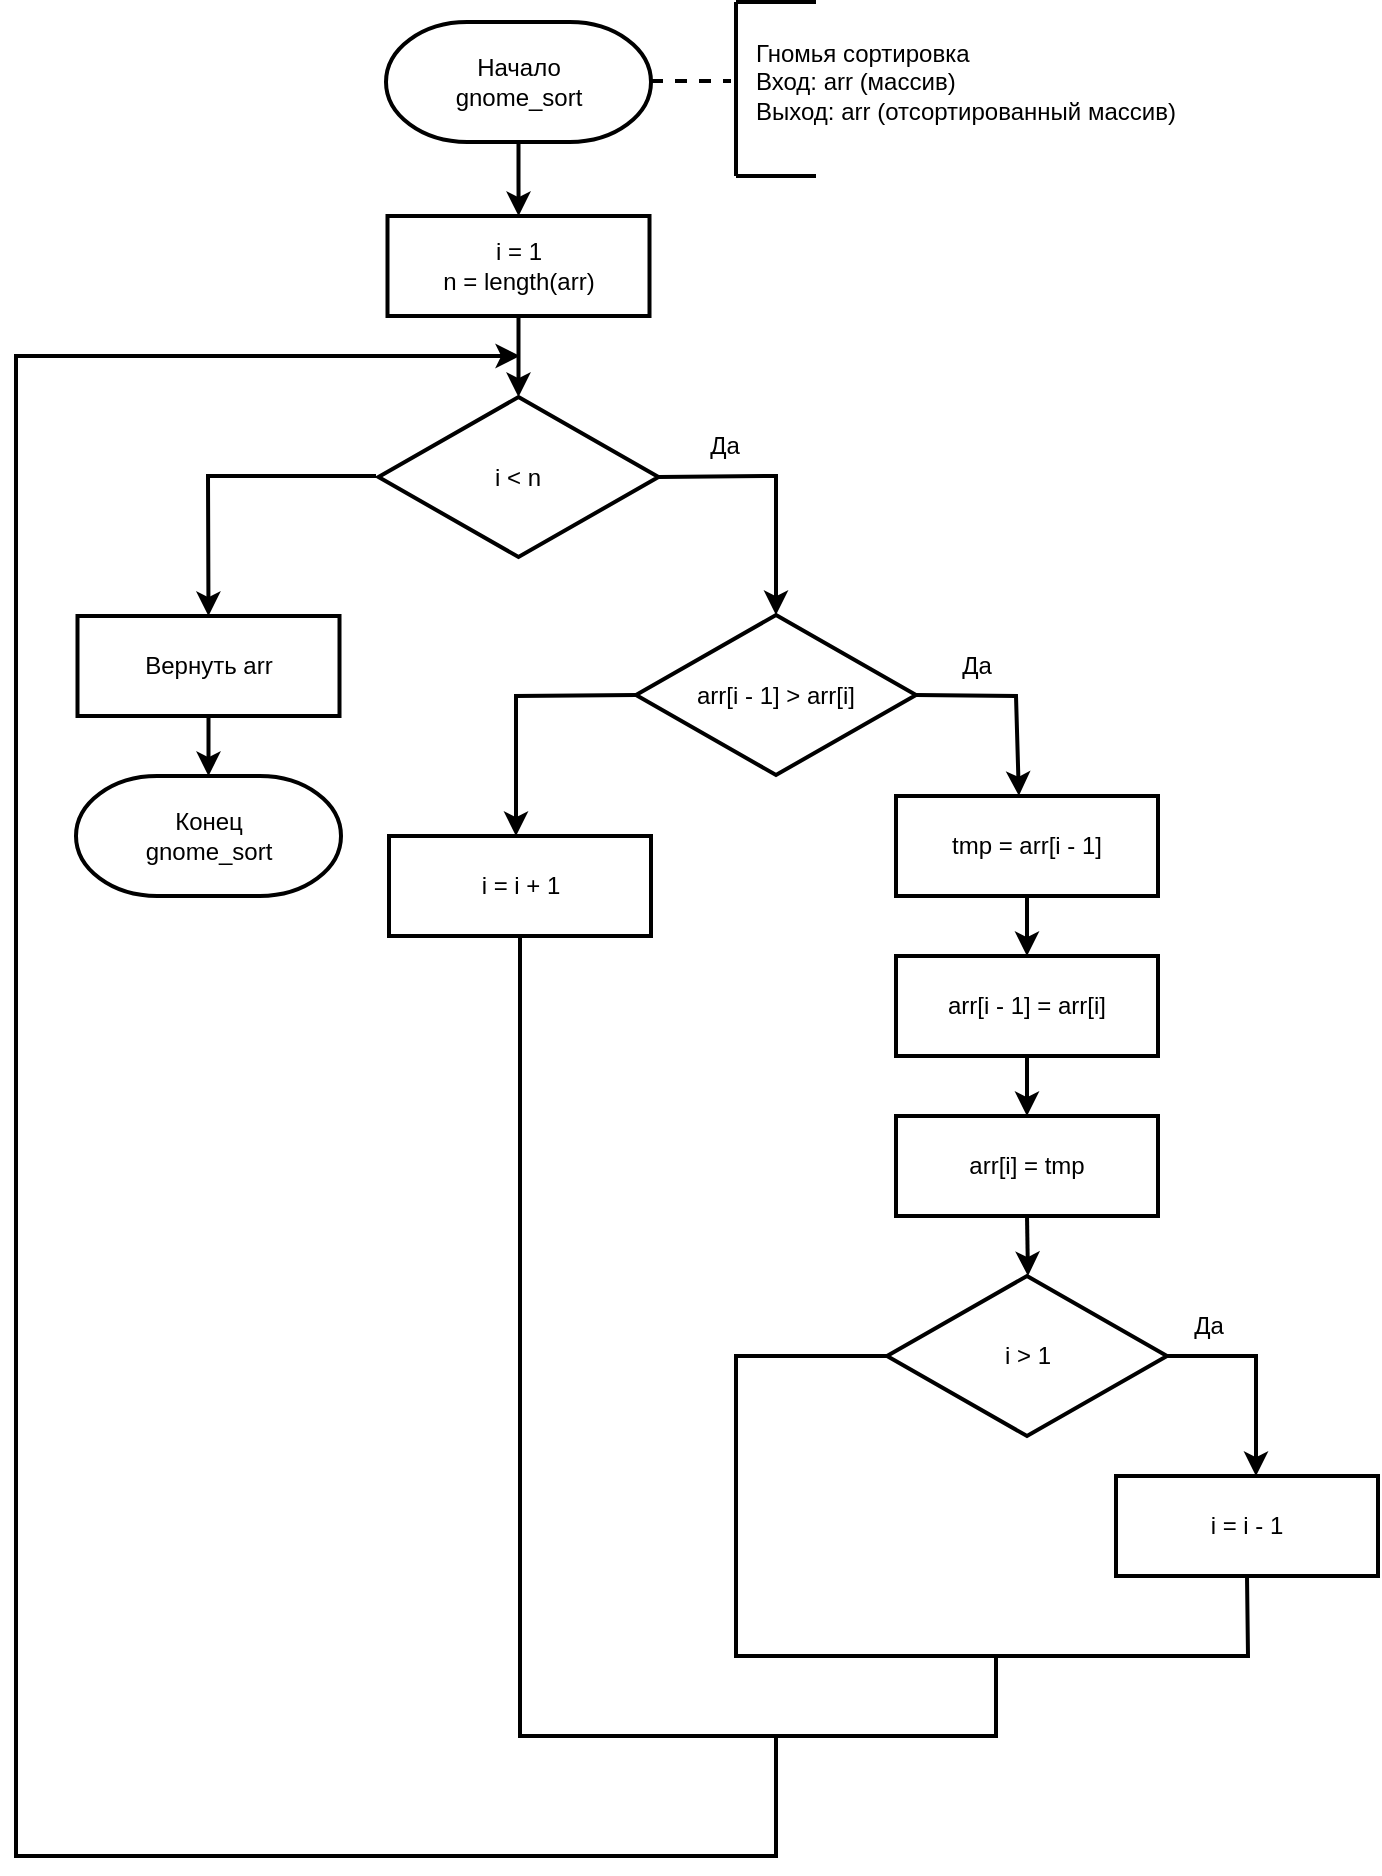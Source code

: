 <mxfile version="20.4.0" type="device" pages="4"><diagram id="qVEL-jOg7I9w4NPOPiQx" name="Страница 1"><mxGraphModel dx="1038" dy="489" grid="1" gridSize="10" guides="1" tooltips="1" connect="1" arrows="1" fold="1" page="1" pageScale="1" pageWidth="827" pageHeight="1169" math="0" shadow="0"><root><mxCell id="0"/><mxCell id="1" parent="0"/><mxCell id="rLSTNgLOpkwSyvciN9E3-21" value="" style="edgeStyle=orthogonalEdgeStyle;rounded=0;orthogonalLoop=1;jettySize=auto;html=1;strokeWidth=2;fontSize=12;" parent="1" source="rLSTNgLOpkwSyvciN9E3-1" target="rLSTNgLOpkwSyvciN9E3-4" edge="1"><mxGeometry relative="1" as="geometry"/></mxCell><mxCell id="rLSTNgLOpkwSyvciN9E3-1" value="&lt;font style=&quot;font-size: 12px;&quot;&gt;Начало&lt;br style=&quot;font-size: 12px;&quot;&gt;gnome_sort&lt;br style=&quot;font-size: 12px;&quot;&gt;&lt;/font&gt;" style="strokeWidth=2;html=1;shape=mxgraph.flowchart.terminator;whiteSpace=wrap;fontSize=12;fontFamily=Helvetica;" parent="1" vertex="1"><mxGeometry x="265" y="83" width="132.5" height="60" as="geometry"/></mxCell><mxCell id="rLSTNgLOpkwSyvciN9E3-31" value="" style="edgeStyle=orthogonalEdgeStyle;rounded=0;orthogonalLoop=1;jettySize=auto;html=1;strokeWidth=2;fontSize=12;" parent="1" source="rLSTNgLOpkwSyvciN9E3-4" target="rLSTNgLOpkwSyvciN9E3-23" edge="1"><mxGeometry relative="1" as="geometry"/></mxCell><mxCell id="rLSTNgLOpkwSyvciN9E3-4" value="i = 1&lt;br style=&quot;font-size: 12px;&quot;&gt;n = length(arr)" style="rounded=1;whiteSpace=wrap;html=1;absoluteArcSize=1;arcSize=0;strokeWidth=2;fontSize=12;" parent="1" vertex="1"><mxGeometry x="265.75" y="180" width="131" height="50" as="geometry"/></mxCell><mxCell id="rLSTNgLOpkwSyvciN9E3-15" value="Гномья сортировка&lt;br style=&quot;font-size: 12px;&quot;&gt;Вход: arr (массив)&lt;br style=&quot;font-size: 12px;&quot;&gt;Выход: arr (отсортированный массив)" style="text;html=1;align=left;verticalAlign=middle;resizable=0;points=[];autosize=1;fontSize=12;" parent="1" vertex="1"><mxGeometry x="448" y="83" width="230" height="60" as="geometry"/></mxCell><mxCell id="rLSTNgLOpkwSyvciN9E3-16" value="" style="endArrow=none;dashed=1;html=1;rounded=0;strokeWidth=2;fontSize=12;" parent="1" edge="1"><mxGeometry width="50" height="50" relative="1" as="geometry"><mxPoint x="397.5" y="112.5" as="sourcePoint"/><mxPoint x="437.5" y="112.5" as="targetPoint"/></mxGeometry></mxCell><mxCell id="rLSTNgLOpkwSyvciN9E3-17" value="" style="endArrow=none;html=1;rounded=0;strokeWidth=2;fontSize=12;" parent="1" edge="1"><mxGeometry width="50" height="50" relative="1" as="geometry"><mxPoint x="440" y="160" as="sourcePoint"/><mxPoint x="440" y="73" as="targetPoint"/></mxGeometry></mxCell><mxCell id="rLSTNgLOpkwSyvciN9E3-18" value="" style="endArrow=none;html=1;rounded=0;strokeWidth=2;fontSize=12;" parent="1" edge="1"><mxGeometry width="50" height="50" relative="1" as="geometry"><mxPoint x="480" y="73" as="sourcePoint"/><mxPoint x="440" y="73" as="targetPoint"/></mxGeometry></mxCell><mxCell id="rLSTNgLOpkwSyvciN9E3-19" value="" style="endArrow=none;html=1;rounded=0;strokeWidth=2;fontSize=12;" parent="1" edge="1"><mxGeometry width="50" height="50" relative="1" as="geometry"><mxPoint x="440" y="160" as="sourcePoint"/><mxPoint x="480" y="160" as="targetPoint"/></mxGeometry></mxCell><mxCell id="rLSTNgLOpkwSyvciN9E3-20" value="&lt;font style=&quot;font-size: 12px;&quot;&gt;Конец&lt;br style=&quot;font-size: 12px;&quot;&gt;gnome_sort&lt;br style=&quot;font-size: 12px;&quot;&gt;&lt;/font&gt;" style="strokeWidth=2;html=1;shape=mxgraph.flowchart.terminator;whiteSpace=wrap;fontSize=12;fontFamily=Helvetica;" parent="1" vertex="1"><mxGeometry x="110" y="460" width="132.5" height="60" as="geometry"/></mxCell><mxCell id="rLSTNgLOpkwSyvciN9E3-23" value="i &amp;lt; n" style="strokeWidth=2;html=1;shape=mxgraph.flowchart.decision;whiteSpace=wrap;fontSize=12;" parent="1" vertex="1"><mxGeometry x="261.25" y="270.5" width="140" height="80" as="geometry"/></mxCell><mxCell id="rLSTNgLOpkwSyvciN9E3-25" value="" style="endArrow=classic;html=1;rounded=0;strokeWidth=2;exitX=1;exitY=0.5;exitDx=0;exitDy=0;exitPerimeter=0;entryX=0.5;entryY=0;entryDx=0;entryDy=0;entryPerimeter=0;fontSize=12;" parent="1" source="rLSTNgLOpkwSyvciN9E3-23" target="rLSTNgLOpkwSyvciN9E3-27" edge="1"><mxGeometry width="50" height="50" relative="1" as="geometry"><mxPoint x="380" y="240" as="sourcePoint"/><mxPoint x="480" y="380" as="targetPoint"/><Array as="points"><mxPoint x="460" y="310"/></Array></mxGeometry></mxCell><mxCell id="rLSTNgLOpkwSyvciN9E3-26" value="Да" style="text;html=1;align=center;verticalAlign=middle;resizable=0;points=[];autosize=1;strokeColor=none;fillColor=none;fontSize=12;" parent="1" vertex="1"><mxGeometry x="414" y="280" width="40" height="30" as="geometry"/></mxCell><mxCell id="rLSTNgLOpkwSyvciN9E3-27" value="arr[i - 1] &amp;gt; arr[i]" style="strokeWidth=2;html=1;shape=mxgraph.flowchart.decision;whiteSpace=wrap;fontSize=12;" parent="1" vertex="1"><mxGeometry x="390" y="379.5" width="140" height="80" as="geometry"/></mxCell><mxCell id="rLSTNgLOpkwSyvciN9E3-28" value="" style="endArrow=classic;html=1;rounded=0;strokeWidth=2;exitX=1;exitY=0.5;exitDx=0;exitDy=0;exitPerimeter=0;entryX=0.469;entryY=-0.003;entryDx=0;entryDy=0;entryPerimeter=0;fontSize=12;" parent="1" source="rLSTNgLOpkwSyvciN9E3-27" target="rLSTNgLOpkwSyvciN9E3-33" edge="1"><mxGeometry width="50" height="50" relative="1" as="geometry"><mxPoint x="380" y="380" as="sourcePoint"/><mxPoint x="580" y="470" as="targetPoint"/><Array as="points"><mxPoint x="580" y="420"/></Array></mxGeometry></mxCell><mxCell id="rLSTNgLOpkwSyvciN9E3-30" value="Да" style="text;html=1;align=center;verticalAlign=middle;resizable=0;points=[];autosize=1;strokeColor=none;fillColor=none;fontSize=12;" parent="1" vertex="1"><mxGeometry x="540" y="390" width="40" height="30" as="geometry"/></mxCell><mxCell id="rLSTNgLOpkwSyvciN9E3-33" value="tmp = arr[i - 1]" style="rounded=1;whiteSpace=wrap;html=1;absoluteArcSize=1;arcSize=0;strokeWidth=2;fontSize=12;" parent="1" vertex="1"><mxGeometry x="520" y="470" width="131" height="50" as="geometry"/></mxCell><mxCell id="rLSTNgLOpkwSyvciN9E3-34" value="arr[i - 1] = arr[i]" style="rounded=1;whiteSpace=wrap;html=1;absoluteArcSize=1;arcSize=0;strokeWidth=2;fontSize=12;" parent="1" vertex="1"><mxGeometry x="520" y="550" width="131" height="50" as="geometry"/></mxCell><mxCell id="rLSTNgLOpkwSyvciN9E3-35" value="arr[i] = tmp" style="rounded=1;whiteSpace=wrap;html=1;absoluteArcSize=1;arcSize=0;strokeWidth=2;fontSize=12;" parent="1" vertex="1"><mxGeometry x="520" y="630" width="131" height="50" as="geometry"/></mxCell><mxCell id="rLSTNgLOpkwSyvciN9E3-38" value="" style="endArrow=classic;html=1;rounded=0;strokeWidth=2;exitX=0.5;exitY=1;exitDx=0;exitDy=0;entryX=0.5;entryY=0;entryDx=0;entryDy=0;fontSize=12;" parent="1" source="rLSTNgLOpkwSyvciN9E3-33" target="rLSTNgLOpkwSyvciN9E3-34" edge="1"><mxGeometry width="50" height="50" relative="1" as="geometry"><mxPoint x="380" y="600" as="sourcePoint"/><mxPoint x="430" y="550" as="targetPoint"/></mxGeometry></mxCell><mxCell id="rLSTNgLOpkwSyvciN9E3-39" value="" style="endArrow=classic;html=1;rounded=0;strokeWidth=2;exitX=0.5;exitY=1;exitDx=0;exitDy=0;fontSize=12;" parent="1" source="rLSTNgLOpkwSyvciN9E3-34" target="rLSTNgLOpkwSyvciN9E3-35" edge="1"><mxGeometry width="50" height="50" relative="1" as="geometry"><mxPoint x="380" y="600" as="sourcePoint"/><mxPoint x="430" y="550" as="targetPoint"/></mxGeometry></mxCell><mxCell id="rLSTNgLOpkwSyvciN9E3-40" value="" style="endArrow=classic;html=1;rounded=0;strokeWidth=2;exitX=0.5;exitY=1;exitDx=0;exitDy=0;fontSize=12;" parent="1" source="rLSTNgLOpkwSyvciN9E3-35" edge="1"><mxGeometry width="50" height="50" relative="1" as="geometry"><mxPoint x="380" y="870" as="sourcePoint"/><mxPoint x="586" y="710" as="targetPoint"/></mxGeometry></mxCell><mxCell id="rLSTNgLOpkwSyvciN9E3-41" value="i &amp;gt; 1" style="strokeWidth=2;html=1;shape=mxgraph.flowchart.decision;whiteSpace=wrap;" parent="1" vertex="1"><mxGeometry x="515.5" y="710" width="140" height="80" as="geometry"/></mxCell><mxCell id="rLSTNgLOpkwSyvciN9E3-42" value="" style="endArrow=classic;html=1;rounded=0;strokeWidth=2;fontSize=12;exitX=1;exitY=0.5;exitDx=0;exitDy=0;exitPerimeter=0;" parent="1" source="rLSTNgLOpkwSyvciN9E3-41" edge="1"><mxGeometry width="50" height="50" relative="1" as="geometry"><mxPoint x="380" y="780" as="sourcePoint"/><mxPoint x="700" y="810" as="targetPoint"/><Array as="points"><mxPoint x="700" y="750"/></Array></mxGeometry></mxCell><mxCell id="rLSTNgLOpkwSyvciN9E3-43" value="Да" style="text;html=1;align=center;verticalAlign=middle;resizable=0;points=[];autosize=1;strokeColor=none;fillColor=none;fontSize=12;" parent="1" vertex="1"><mxGeometry x="655.5" y="720" width="40" height="30" as="geometry"/></mxCell><mxCell id="rLSTNgLOpkwSyvciN9E3-44" value="i = i - 1" style="rounded=1;whiteSpace=wrap;html=1;absoluteArcSize=1;arcSize=0;strokeWidth=2;fontSize=12;" parent="1" vertex="1"><mxGeometry x="630" y="810" width="131" height="50" as="geometry"/></mxCell><mxCell id="rLSTNgLOpkwSyvciN9E3-45" value="" style="endArrow=none;html=1;rounded=0;strokeWidth=2;fontSize=12;exitX=0;exitY=0.5;exitDx=0;exitDy=0;exitPerimeter=0;endFill=0;" parent="1" source="rLSTNgLOpkwSyvciN9E3-41" edge="1"><mxGeometry width="50" height="50" relative="1" as="geometry"><mxPoint x="380" y="780" as="sourcePoint"/><mxPoint x="460" y="940" as="targetPoint"/><Array as="points"><mxPoint x="440" y="750"/><mxPoint x="440" y="900"/><mxPoint x="570" y="900"/><mxPoint x="570" y="940"/></Array></mxGeometry></mxCell><mxCell id="rLSTNgLOpkwSyvciN9E3-48" value="" style="endArrow=none;html=1;rounded=0;strokeWidth=2;fontSize=12;exitX=0.5;exitY=1;exitDx=0;exitDy=0;" parent="1" source="rLSTNgLOpkwSyvciN9E3-44" edge="1"><mxGeometry width="50" height="50" relative="1" as="geometry"><mxPoint x="380" y="980" as="sourcePoint"/><mxPoint x="570" y="900" as="targetPoint"/><Array as="points"><mxPoint x="696" y="900"/></Array></mxGeometry></mxCell><mxCell id="rLSTNgLOpkwSyvciN9E3-49" value="" style="endArrow=classic;html=1;rounded=0;strokeWidth=2;fontSize=12;exitX=0;exitY=0.5;exitDx=0;exitDy=0;exitPerimeter=0;" parent="1" source="rLSTNgLOpkwSyvciN9E3-27" edge="1"><mxGeometry width="50" height="50" relative="1" as="geometry"><mxPoint x="380" y="680" as="sourcePoint"/><mxPoint x="330" y="490" as="targetPoint"/><Array as="points"><mxPoint x="330" y="420"/></Array></mxGeometry></mxCell><mxCell id="rLSTNgLOpkwSyvciN9E3-50" value="i = i + 1" style="rounded=1;whiteSpace=wrap;html=1;absoluteArcSize=1;arcSize=0;strokeWidth=2;fontSize=12;" parent="1" vertex="1"><mxGeometry x="266.5" y="490" width="131" height="50" as="geometry"/></mxCell><mxCell id="rLSTNgLOpkwSyvciN9E3-51" value="" style="endArrow=classic;html=1;rounded=0;strokeWidth=2;fontSize=12;" parent="1" edge="1"><mxGeometry width="50" height="50" relative="1" as="geometry"><mxPoint x="332" y="540" as="sourcePoint"/><mxPoint x="332" y="250" as="targetPoint"/><Array as="points"><mxPoint x="332" y="940"/><mxPoint x="460" y="940"/><mxPoint x="460" y="1000"/><mxPoint x="80" y="1000"/><mxPoint x="80" y="250"/></Array></mxGeometry></mxCell><mxCell id="rLSTNgLOpkwSyvciN9E3-52" value="" style="endArrow=classic;html=1;rounded=0;strokeWidth=2;fontSize=12;entryX=0.5;entryY=0;entryDx=0;entryDy=0;" parent="1" target="rLSTNgLOpkwSyvciN9E3-53" edge="1"><mxGeometry width="50" height="50" relative="1" as="geometry"><mxPoint x="260" y="310" as="sourcePoint"/><mxPoint x="200" y="840" as="targetPoint"/><Array as="points"><mxPoint x="176" y="310"/></Array></mxGeometry></mxCell><mxCell id="rLSTNgLOpkwSyvciN9E3-53" value="Вернуть arr" style="rounded=1;whiteSpace=wrap;html=1;absoluteArcSize=1;arcSize=0;strokeWidth=2;fontSize=12;" parent="1" vertex="1"><mxGeometry x="110.75" y="380" width="131" height="50" as="geometry"/></mxCell><mxCell id="rLSTNgLOpkwSyvciN9E3-54" value="" style="endArrow=classic;html=1;rounded=0;strokeWidth=2;fontSize=12;exitX=0.5;exitY=1;exitDx=0;exitDy=0;entryX=0.5;entryY=0;entryDx=0;entryDy=0;entryPerimeter=0;" parent="1" source="rLSTNgLOpkwSyvciN9E3-53" target="rLSTNgLOpkwSyvciN9E3-20" edge="1"><mxGeometry width="50" height="50" relative="1" as="geometry"><mxPoint x="355.25" y="370" as="sourcePoint"/><mxPoint x="175.25" y="460" as="targetPoint"/></mxGeometry></mxCell></root></mxGraphModel></diagram><diagram id="vLApjgCjL04MZaqM0YK9" name="Страница 2"><mxGraphModel dx="1038" dy="489" grid="1" gridSize="10" guides="1" tooltips="1" connect="1" arrows="1" fold="1" page="1" pageScale="1" pageWidth="827" pageHeight="1169" math="0" shadow="0"><root><mxCell id="0"/><mxCell id="1" parent="0"/><mxCell id="3sO6N5onICp4gx9z392I-1" value="" style="edgeStyle=orthogonalEdgeStyle;rounded=0;orthogonalLoop=1;jettySize=auto;html=1;strokeWidth=2;fontSize=12;" parent="1" source="3sO6N5onICp4gx9z392I-2" target="3sO6N5onICp4gx9z392I-4" edge="1"><mxGeometry relative="1" as="geometry"/></mxCell><mxCell id="3sO6N5onICp4gx9z392I-2" value="&lt;font style=&quot;font-size: 12px;&quot;&gt;Начало&lt;br style=&quot;font-size: 12px;&quot;&gt;selection_sort&lt;br style=&quot;font-size: 12px;&quot;&gt;&lt;/font&gt;" style="strokeWidth=2;html=1;shape=mxgraph.flowchart.terminator;whiteSpace=wrap;fontSize=12;fontFamily=Helvetica;" parent="1" vertex="1"><mxGeometry x="317" y="20" width="132.5" height="60" as="geometry"/></mxCell><mxCell id="3sO6N5onICp4gx9z392I-3" value="" style="edgeStyle=orthogonalEdgeStyle;rounded=0;orthogonalLoop=1;jettySize=auto;html=1;strokeWidth=2;fontSize=12;entryX=0.5;entryY=0;entryDx=0;entryDy=0;entryPerimeter=0;" parent="1" source="3sO6N5onICp4gx9z392I-4" edge="1"><mxGeometry relative="1" as="geometry"><mxPoint x="382.495" y="170" as="targetPoint"/></mxGeometry></mxCell><mxCell id="3sO6N5onICp4gx9z392I-4" value="n = length(arr)" style="rounded=1;whiteSpace=wrap;html=1;absoluteArcSize=1;arcSize=0;strokeWidth=2;fontSize=12;" parent="1" vertex="1"><mxGeometry x="317" y="100" width="131" height="50" as="geometry"/></mxCell><mxCell id="3sO6N5onICp4gx9z392I-5" value="Сортировка выбором&lt;br style=&quot;font-size: 12px;&quot;&gt;Вход: arr (массив)&lt;br style=&quot;font-size: 12px;&quot;&gt;Выход: arr (отсортированный массив)" style="text;html=1;align=left;verticalAlign=middle;resizable=0;points=[];autosize=1;fontSize=12;" parent="1" vertex="1"><mxGeometry x="500" y="20" width="230" height="60" as="geometry"/></mxCell><mxCell id="3sO6N5onICp4gx9z392I-6" value="" style="endArrow=none;dashed=1;html=1;rounded=0;strokeWidth=2;fontSize=12;" parent="1" edge="1"><mxGeometry width="50" height="50" relative="1" as="geometry"><mxPoint x="449.5" y="49.5" as="sourcePoint"/><mxPoint x="489.5" y="49.5" as="targetPoint"/></mxGeometry></mxCell><mxCell id="3sO6N5onICp4gx9z392I-7" value="" style="endArrow=none;html=1;rounded=0;strokeWidth=2;fontSize=12;" parent="1" edge="1"><mxGeometry width="50" height="50" relative="1" as="geometry"><mxPoint x="492" y="97" as="sourcePoint"/><mxPoint x="492" y="10" as="targetPoint"/></mxGeometry></mxCell><mxCell id="3sO6N5onICp4gx9z392I-8" value="" style="endArrow=none;html=1;rounded=0;strokeWidth=2;fontSize=12;" parent="1" edge="1"><mxGeometry width="50" height="50" relative="1" as="geometry"><mxPoint x="532" y="10" as="sourcePoint"/><mxPoint x="492" y="10" as="targetPoint"/></mxGeometry></mxCell><mxCell id="3sO6N5onICp4gx9z392I-9" value="" style="endArrow=none;html=1;rounded=0;strokeWidth=2;fontSize=12;" parent="1" edge="1"><mxGeometry width="50" height="50" relative="1" as="geometry"><mxPoint x="492" y="97" as="sourcePoint"/><mxPoint x="532" y="97" as="targetPoint"/></mxGeometry></mxCell><mxCell id="3sO6N5onICp4gx9z392I-10" value="&lt;font style=&quot;font-size: 12px;&quot;&gt;Конец&lt;br style=&quot;font-size: 12px;&quot;&gt;selection_sort&lt;br style=&quot;font-size: 12px;&quot;&gt;&lt;/font&gt;" style="strokeWidth=2;html=1;shape=mxgraph.flowchart.terminator;whiteSpace=wrap;fontSize=12;fontFamily=Helvetica;" parent="1" vertex="1"><mxGeometry x="650" y="1049" width="132.5" height="60" as="geometry"/></mxCell><mxCell id="3sO6N5onICp4gx9z392I-33" value="Вернуть arr" style="rounded=1;whiteSpace=wrap;html=1;absoluteArcSize=1;arcSize=0;strokeWidth=2;fontSize=12;" parent="1" vertex="1"><mxGeometry x="650.75" y="969" width="131" height="50" as="geometry"/></mxCell><mxCell id="3sO6N5onICp4gx9z392I-34" value="" style="endArrow=classic;html=1;rounded=0;strokeWidth=2;fontSize=12;exitX=0.5;exitY=1;exitDx=0;exitDy=0;entryX=0.5;entryY=0;entryDx=0;entryDy=0;entryPerimeter=0;" parent="1" source="3sO6N5onICp4gx9z392I-33" target="3sO6N5onICp4gx9z392I-10" edge="1"><mxGeometry width="50" height="50" relative="1" as="geometry"><mxPoint x="895.25" y="959" as="sourcePoint"/><mxPoint x="715.25" y="1049" as="targetPoint"/></mxGeometry></mxCell><mxCell id="3sO6N5onICp4gx9z392I-36" value="" style="endArrow=classic;html=1;rounded=0;strokeWidth=2;fontSize=12;exitX=0.5;exitY=1;exitDx=0;exitDy=0;exitPerimeter=0;entryX=0.5;entryY=0;entryDx=0;entryDy=0;" parent="1" target="3sO6N5onICp4gx9z392I-37" edge="1"><mxGeometry width="50" height="50" relative="1" as="geometry"><mxPoint x="382.495" y="230" as="sourcePoint"/><mxPoint x="383" y="310" as="targetPoint"/></mxGeometry></mxCell><mxCell id="3sO6N5onICp4gx9z392I-37" value="i_max = i" style="rounded=1;whiteSpace=wrap;html=1;absoluteArcSize=1;arcSize=0;strokeWidth=2;fontSize=12;" parent="1" vertex="1"><mxGeometry x="316.99" y="250" width="131" height="50" as="geometry"/></mxCell><mxCell id="OY32MKCQyvNAvjJFyQ5S-2" value="" style="endArrow=classic;html=1;rounded=0;strokeWidth=2;fontSize=12;exitX=0.5;exitY=1;exitDx=0;exitDy=0;entryX=0.5;entryY=0;entryDx=0;entryDy=0;entryPerimeter=0;" parent="1" source="3sO6N5onICp4gx9z392I-37" edge="1"><mxGeometry width="50" height="50" relative="1" as="geometry"><mxPoint x="376" y="400" as="sourcePoint"/><mxPoint x="383.245" y="330" as="targetPoint"/></mxGeometry></mxCell><mxCell id="OY32MKCQyvNAvjJFyQ5S-3" value="arr[j] &amp;gt; arr[i_max]" style="strokeWidth=2;html=1;shape=mxgraph.flowchart.decision;whiteSpace=wrap;fontSize=12;" parent="1" vertex="1"><mxGeometry x="313.25" y="420" width="140" height="80" as="geometry"/></mxCell><mxCell id="OY32MKCQyvNAvjJFyQ5S-4" value="" style="endArrow=classic;html=1;rounded=0;strokeWidth=2;fontSize=12;exitX=0.5;exitY=1;exitDx=0;exitDy=0;exitPerimeter=0;entryX=0.5;entryY=0;entryDx=0;entryDy=0;entryPerimeter=0;" parent="1" target="OY32MKCQyvNAvjJFyQ5S-3" edge="1"><mxGeometry width="50" height="50" relative="1" as="geometry"><mxPoint x="383.245" y="390" as="sourcePoint"/><mxPoint x="626" y="480" as="targetPoint"/></mxGeometry></mxCell><mxCell id="OY32MKCQyvNAvjJFyQ5S-5" value="" style="endArrow=classic;html=1;rounded=0;strokeWidth=2;fontSize=12;exitX=1;exitY=0.5;exitDx=0;exitDy=0;exitPerimeter=0;" parent="1" source="OY32MKCQyvNAvjJFyQ5S-3" edge="1"><mxGeometry width="50" height="50" relative="1" as="geometry"><mxPoint x="576" y="375" as="sourcePoint"/><mxPoint x="506" y="525" as="targetPoint"/><Array as="points"><mxPoint x="506" y="460"/></Array></mxGeometry></mxCell><mxCell id="OY32MKCQyvNAvjJFyQ5S-6" value="Да" style="text;html=1;align=center;verticalAlign=middle;resizable=0;points=[];autosize=1;strokeColor=none;fillColor=none;fontSize=12;" parent="1" vertex="1"><mxGeometry x="460" y="435" width="40" height="30" as="geometry"/></mxCell><mxCell id="OY32MKCQyvNAvjJFyQ5S-7" value="i_max = j" style="rounded=1;whiteSpace=wrap;html=1;absoluteArcSize=1;arcSize=0;strokeWidth=2;fontSize=12;" parent="1" vertex="1"><mxGeometry x="436" y="525" width="131" height="50" as="geometry"/></mxCell><mxCell id="OY32MKCQyvNAvjJFyQ5S-8" value="" style="endArrow=classic;html=1;rounded=0;strokeWidth=2;fontSize=12;exitX=0;exitY=0.5;exitDx=0;exitDy=0;exitPerimeter=0;entryX=0.5;entryY=1;entryDx=0;entryDy=0;" parent="1" source="OY32MKCQyvNAvjJFyQ5S-3" target="7yHr6ZANWdtDZNDn4ytu-4" edge="1"><mxGeometry width="50" height="50" relative="1" as="geometry"><mxPoint x="576" y="475" as="sourcePoint"/><mxPoint x="374.625" y="615" as="targetPoint"/><Array as="points"><mxPoint x="256" y="460"/><mxPoint x="256" y="595"/><mxPoint x="373" y="595"/></Array></mxGeometry></mxCell><mxCell id="OY32MKCQyvNAvjJFyQ5S-9" value="" style="endArrow=none;html=1;rounded=0;strokeWidth=2;fontSize=12;entryX=0.5;entryY=1;entryDx=0;entryDy=0;" parent="1" target="OY32MKCQyvNAvjJFyQ5S-7" edge="1"><mxGeometry width="50" height="50" relative="1" as="geometry"><mxPoint x="370" y="595" as="sourcePoint"/><mxPoint x="546" y="595" as="targetPoint"/><Array as="points"><mxPoint x="502" y="595"/></Array></mxGeometry></mxCell><mxCell id="OY32MKCQyvNAvjJFyQ5S-11" value="" style="endArrow=classic;html=1;rounded=0;strokeWidth=2;fontSize=12;entryX=0.5;entryY=0;entryDx=0;entryDy=0;entryPerimeter=0;" parent="1" target="OY32MKCQyvNAvjJFyQ5S-12" edge="1"><mxGeometry width="50" height="50" relative="1" as="geometry"><mxPoint x="373" y="670" as="sourcePoint"/><mxPoint x="376" y="790" as="targetPoint"/></mxGeometry></mxCell><mxCell id="OY32MKCQyvNAvjJFyQ5S-12" value="i_max != i" style="strokeWidth=2;html=1;shape=mxgraph.flowchart.decision;whiteSpace=wrap;fontSize=12;" parent="1" vertex="1"><mxGeometry x="303.25" y="700" width="140" height="80" as="geometry"/></mxCell><mxCell id="OY32MKCQyvNAvjJFyQ5S-13" value="" style="endArrow=classic;html=1;rounded=0;strokeWidth=2;fontSize=12;exitX=1;exitY=0.5;exitDx=0;exitDy=0;exitPerimeter=0;" parent="1" source="OY32MKCQyvNAvjJFyQ5S-12" edge="1"><mxGeometry width="50" height="50" relative="1" as="geometry"><mxPoint x="576" y="770" as="sourcePoint"/><mxPoint x="516" y="790" as="targetPoint"/><Array as="points"><mxPoint x="516" y="740"/></Array></mxGeometry></mxCell><mxCell id="OY32MKCQyvNAvjJFyQ5S-14" value="Да" style="text;html=1;align=center;verticalAlign=middle;resizable=0;points=[];autosize=1;strokeColor=none;fillColor=none;fontSize=12;" parent="1" vertex="1"><mxGeometry x="460" y="710" width="40" height="30" as="geometry"/></mxCell><mxCell id="L89K0sxJzAbelW4NYXnT-1" value="tmp = arr[i]" style="rounded=1;whiteSpace=wrap;html=1;absoluteArcSize=1;arcSize=0;strokeWidth=2;fontSize=12;" parent="1" vertex="1"><mxGeometry x="453.25" y="790" width="131" height="50" as="geometry"/></mxCell><mxCell id="L89K0sxJzAbelW4NYXnT-2" value="arr[i] = arr[i_max]" style="rounded=1;whiteSpace=wrap;html=1;absoluteArcSize=1;arcSize=0;strokeWidth=2;fontSize=12;" parent="1" vertex="1"><mxGeometry x="453.25" y="870" width="131" height="50" as="geometry"/></mxCell><mxCell id="L89K0sxJzAbelW4NYXnT-3" value="arr[i_max] = tmp" style="rounded=1;whiteSpace=wrap;html=1;absoluteArcSize=1;arcSize=0;strokeWidth=2;fontSize=12;" parent="1" vertex="1"><mxGeometry x="453.25" y="950" width="131" height="50" as="geometry"/></mxCell><mxCell id="L89K0sxJzAbelW4NYXnT-4" value="" style="endArrow=classic;html=1;rounded=0;strokeWidth=2;exitX=0.5;exitY=1;exitDx=0;exitDy=0;entryX=0.5;entryY=0;entryDx=0;entryDy=0;fontSize=12;" parent="1" source="L89K0sxJzAbelW4NYXnT-1" target="L89K0sxJzAbelW4NYXnT-2" edge="1"><mxGeometry width="50" height="50" relative="1" as="geometry"><mxPoint x="313.25" y="920" as="sourcePoint"/><mxPoint x="363.25" y="870" as="targetPoint"/></mxGeometry></mxCell><mxCell id="L89K0sxJzAbelW4NYXnT-5" value="" style="endArrow=classic;html=1;rounded=0;strokeWidth=2;exitX=0.5;exitY=1;exitDx=0;exitDy=0;fontSize=12;" parent="1" source="L89K0sxJzAbelW4NYXnT-2" target="L89K0sxJzAbelW4NYXnT-3" edge="1"><mxGeometry width="50" height="50" relative="1" as="geometry"><mxPoint x="313.25" y="920" as="sourcePoint"/><mxPoint x="363.25" y="870" as="targetPoint"/></mxGeometry></mxCell><mxCell id="L89K0sxJzAbelW4NYXnT-6" value="" style="endArrow=classic;html=1;rounded=0;strokeWidth=2;fontSize=12;exitX=0;exitY=0.5;exitDx=0;exitDy=0;exitPerimeter=0;" parent="1" source="OY32MKCQyvNAvjJFyQ5S-12" edge="1"><mxGeometry width="50" height="50" relative="1" as="geometry"><mxPoint x="590" y="930" as="sourcePoint"/><mxPoint x="380" y="1050" as="targetPoint"/><Array as="points"><mxPoint x="250" y="740"/><mxPoint x="250" y="1020"/><mxPoint x="380" y="1020"/></Array></mxGeometry></mxCell><mxCell id="L89K0sxJzAbelW4NYXnT-7" value="" style="endArrow=none;html=1;rounded=0;strokeWidth=2;fontSize=12;entryX=0.5;entryY=1;entryDx=0;entryDy=0;" parent="1" target="L89K0sxJzAbelW4NYXnT-3" edge="1"><mxGeometry width="50" height="50" relative="1" as="geometry"><mxPoint x="370" y="1020" as="sourcePoint"/><mxPoint x="560" y="1030" as="targetPoint"/><Array as="points"><mxPoint x="519" y="1020"/></Array></mxGeometry></mxCell><mxCell id="L89K0sxJzAbelW4NYXnT-9" value="" style="endArrow=classic;html=1;rounded=0;strokeWidth=2;fontSize=12;exitX=0.5;exitY=0;exitDx=0;exitDy=0;exitPerimeter=0;entryX=0.5;entryY=0;entryDx=0;entryDy=0;" parent="1" target="3sO6N5onICp4gx9z392I-33" edge="1"><mxGeometry width="50" height="50" relative="1" as="geometry"><mxPoint x="379.375" y="1109" as="sourcePoint"/><mxPoint x="610" y="880" as="targetPoint"/><Array as="points"><mxPoint x="380" y="1150"/><mxPoint x="600" y="1150"/><mxPoint x="600" y="920"/><mxPoint x="716" y="920"/></Array></mxGeometry></mxCell><mxCell id="7yHr6ZANWdtDZNDn4ytu-1" value="i = n-1 ... 0" style="shape=loopLimit;whiteSpace=wrap;html=1;strokeWidth=2;" vertex="1" parent="1"><mxGeometry x="320" y="170" width="130" height="60" as="geometry"/></mxCell><mxCell id="7yHr6ZANWdtDZNDn4ytu-2" value="j = i -1 ... -1" style="shape=loopLimit;whiteSpace=wrap;html=1;strokeWidth=2;" vertex="1" parent="1"><mxGeometry x="320" y="330" width="130" height="60" as="geometry"/></mxCell><mxCell id="7yHr6ZANWdtDZNDn4ytu-4" value="j = j - 1" style="shape=loopLimit;whiteSpace=wrap;html=1;strokeWidth=2;direction=west;" vertex="1" parent="1"><mxGeometry x="308.25" y="620" width="130" height="60" as="geometry"/></mxCell><mxCell id="7yHr6ZANWdtDZNDn4ytu-6" value="i = i - 1" style="shape=loopLimit;whiteSpace=wrap;html=1;strokeWidth=2;direction=west;" vertex="1" parent="1"><mxGeometry x="316.99" y="1049" width="130" height="60" as="geometry"/></mxCell></root></mxGraphModel></diagram><diagram id="-ynMljpCntwMA5KaQWJJ" name="Страница 3"><mxGraphModel dx="1038" dy="489" grid="1" gridSize="10" guides="1" tooltips="1" connect="1" arrows="1" fold="1" page="1" pageScale="1" pageWidth="827" pageHeight="1169" math="0" shadow="0"><root><mxCell id="0"/><mxCell id="1" parent="0"/><mxCell id="7Wrm4fJEXCkKS6Tj6Pqx-1" value="" style="edgeStyle=orthogonalEdgeStyle;rounded=0;orthogonalLoop=1;jettySize=auto;html=1;strokeWidth=2;fontSize=12;" edge="1" parent="1" source="7Wrm4fJEXCkKS6Tj6Pqx-2" target="7Wrm4fJEXCkKS6Tj6Pqx-4"><mxGeometry relative="1" as="geometry"/></mxCell><mxCell id="7Wrm4fJEXCkKS6Tj6Pqx-2" value="&lt;font style=&quot;font-size: 12px;&quot;&gt;Начало&lt;br style=&quot;font-size: 12px;&quot;&gt;radix_sort&lt;br style=&quot;font-size: 12px;&quot;&gt;&lt;/font&gt;" style="strokeWidth=2;html=1;shape=mxgraph.flowchart.terminator;whiteSpace=wrap;fontSize=12;fontFamily=Helvetica;" vertex="1" parent="1"><mxGeometry x="247" y="25" width="132.5" height="60" as="geometry"/></mxCell><mxCell id="7Wrm4fJEXCkKS6Tj6Pqx-3" value="" style="edgeStyle=orthogonalEdgeStyle;rounded=0;orthogonalLoop=1;jettySize=auto;html=1;strokeWidth=2;fontSize=12;" edge="1" parent="1" source="7Wrm4fJEXCkKS6Tj6Pqx-4" target="7Wrm4fJEXCkKS6Tj6Pqx-39"><mxGeometry relative="1" as="geometry"><mxPoint x="312.495" y="175" as="targetPoint"/></mxGeometry></mxCell><mxCell id="7Wrm4fJEXCkKS6Tj6Pqx-4" value="n = length(arr)" style="rounded=1;whiteSpace=wrap;html=1;absoluteArcSize=1;arcSize=0;strokeWidth=2;fontSize=12;" vertex="1" parent="1"><mxGeometry x="247" y="105" width="131" height="50" as="geometry"/></mxCell><mxCell id="7Wrm4fJEXCkKS6Tj6Pqx-5" value="Поразрядная сортировка&lt;br style=&quot;font-size: 12px;&quot;&gt;Вход: arr (массив)&lt;br style=&quot;font-size: 12px;&quot;&gt;Выход: arr (отсортированный массив)" style="text;html=1;align=left;verticalAlign=middle;resizable=0;points=[];autosize=1;fontSize=12;" vertex="1" parent="1"><mxGeometry x="430" y="25" width="230" height="60" as="geometry"/></mxCell><mxCell id="7Wrm4fJEXCkKS6Tj6Pqx-6" value="" style="endArrow=none;dashed=1;html=1;rounded=0;strokeWidth=2;fontSize=12;" edge="1" parent="1"><mxGeometry width="50" height="50" relative="1" as="geometry"><mxPoint x="379.5" y="54.5" as="sourcePoint"/><mxPoint x="419.5" y="54.5" as="targetPoint"/></mxGeometry></mxCell><mxCell id="7Wrm4fJEXCkKS6Tj6Pqx-7" value="" style="endArrow=none;html=1;rounded=0;strokeWidth=2;fontSize=12;" edge="1" parent="1"><mxGeometry width="50" height="50" relative="1" as="geometry"><mxPoint x="422" y="102" as="sourcePoint"/><mxPoint x="422" y="15" as="targetPoint"/></mxGeometry></mxCell><mxCell id="7Wrm4fJEXCkKS6Tj6Pqx-8" value="" style="endArrow=none;html=1;rounded=0;strokeWidth=2;fontSize=12;" edge="1" parent="1"><mxGeometry width="50" height="50" relative="1" as="geometry"><mxPoint x="462" y="15" as="sourcePoint"/><mxPoint x="422" y="15" as="targetPoint"/></mxGeometry></mxCell><mxCell id="7Wrm4fJEXCkKS6Tj6Pqx-9" value="" style="endArrow=none;html=1;rounded=0;strokeWidth=2;fontSize=12;" edge="1" parent="1"><mxGeometry width="50" height="50" relative="1" as="geometry"><mxPoint x="422" y="102" as="sourcePoint"/><mxPoint x="462" y="102" as="targetPoint"/></mxGeometry></mxCell><mxCell id="7Wrm4fJEXCkKS6Tj6Pqx-10" value="&lt;font style=&quot;font-size: 12px;&quot;&gt;Конец&lt;br&gt;radix_sort&lt;br style=&quot;font-size: 12px;&quot;&gt;&lt;/font&gt;" style="strokeWidth=2;html=1;shape=mxgraph.flowchart.terminator;whiteSpace=wrap;fontSize=12;fontFamily=Helvetica;" vertex="1" parent="1"><mxGeometry x="246.25" y="990" width="132.5" height="60" as="geometry"/></mxCell><mxCell id="7Wrm4fJEXCkKS6Tj6Pqx-11" value="Вернуть arr" style="rounded=1;whiteSpace=wrap;html=1;absoluteArcSize=1;arcSize=0;strokeWidth=2;fontSize=12;" vertex="1" parent="1"><mxGeometry x="247" y="910" width="131" height="50" as="geometry"/></mxCell><mxCell id="7Wrm4fJEXCkKS6Tj6Pqx-12" value="" style="endArrow=classic;html=1;rounded=0;strokeWidth=2;fontSize=12;exitX=0.5;exitY=1;exitDx=0;exitDy=0;entryX=0.5;entryY=0;entryDx=0;entryDy=0;entryPerimeter=0;" edge="1" parent="1" source="7Wrm4fJEXCkKS6Tj6Pqx-11" target="7Wrm4fJEXCkKS6Tj6Pqx-10"><mxGeometry width="50" height="50" relative="1" as="geometry"><mxPoint x="491.5" y="900" as="sourcePoint"/><mxPoint x="311.5" y="990" as="targetPoint"/></mxGeometry></mxCell><mxCell id="7Wrm4fJEXCkKS6Tj6Pqx-39" value="m_dig = num_digits(arr)" style="shape=process;whiteSpace=wrap;html=1;backgroundOutline=1;fontSize=12;strokeWidth=2;" vertex="1" parent="1"><mxGeometry x="247" y="190" width="130.87" height="60" as="geometry"/></mxCell><mxCell id="7Wrm4fJEXCkKS6Tj6Pqx-40" value="" style="endArrow=classic;html=1;rounded=0;strokeWidth=2;fontSize=12;exitX=0.5;exitY=1;exitDx=0;exitDy=0;" edge="1" parent="1" source="7Wrm4fJEXCkKS6Tj6Pqx-39"><mxGeometry width="50" height="50" relative="1" as="geometry"><mxPoint x="390" y="200" as="sourcePoint"/><mxPoint x="312" y="270" as="targetPoint"/></mxGeometry></mxCell><mxCell id="QU4QCsV7rAbidw7RtxUZ-1" value="d = 0 ... m_dig" style="shape=loopLimit;whiteSpace=wrap;html=1;strokeWidth=2;" vertex="1" parent="1"><mxGeometry x="249.5" y="270" width="130" height="60" as="geometry"/></mxCell><mxCell id="QU4QCsV7rAbidw7RtxUZ-2" value="d = d + 1" style="shape=loopLimit;whiteSpace=wrap;html=1;strokeWidth=2;direction=west;" vertex="1" parent="1"><mxGeometry x="247.87" y="820" width="130" height="60" as="geometry"/></mxCell><mxCell id="QU4QCsV7rAbidw7RtxUZ-3" value="" style="endArrow=classic;html=1;rounded=0;strokeWidth=2;fontSize=12;exitX=0.5;exitY=1;exitDx=0;exitDy=0;" edge="1" parent="1" source="QU4QCsV7rAbidw7RtxUZ-1"><mxGeometry width="50" height="50" relative="1" as="geometry"><mxPoint x="390" y="400" as="sourcePoint"/><mxPoint x="315" y="350" as="targetPoint"/></mxGeometry></mxCell><mxCell id="QU4QCsV7rAbidw7RtxUZ-4" value="Создать список из 10 вложенных списков - tmp" style="rounded=1;whiteSpace=wrap;html=1;absoluteArcSize=1;arcSize=0;strokeWidth=2;fontSize=12;" vertex="1" parent="1"><mxGeometry x="249.5" y="350" width="131" height="50" as="geometry"/></mxCell><mxCell id="QU4QCsV7rAbidw7RtxUZ-5" value="i = 0 ... n" style="shape=loopLimit;whiteSpace=wrap;html=1;strokeWidth=2;" vertex="1" parent="1"><mxGeometry x="247" y="420" width="130" height="60" as="geometry"/></mxCell><mxCell id="QU4QCsV7rAbidw7RtxUZ-6" value="" style="endArrow=classic;html=1;rounded=0;strokeWidth=2;fontSize=12;exitX=0.5;exitY=1;exitDx=0;exitDy=0;" edge="1" parent="1" source="QU4QCsV7rAbidw7RtxUZ-4"><mxGeometry width="50" height="50" relative="1" as="geometry"><mxPoint x="390" y="490" as="sourcePoint"/><mxPoint x="315" y="420" as="targetPoint"/></mxGeometry></mxCell><mxCell id="QU4QCsV7rAbidw7RtxUZ-7" value="i = i + 1" style="shape=loopLimit;whiteSpace=wrap;html=1;strokeWidth=2;direction=west;" vertex="1" parent="1"><mxGeometry x="246" y="650" width="130" height="60" as="geometry"/></mxCell><mxCell id="QU4QCsV7rAbidw7RtxUZ-8" value="" style="endArrow=classic;html=1;rounded=0;strokeWidth=2;fontSize=12;exitX=0.5;exitY=1;exitDx=0;exitDy=0;" edge="1" parent="1" source="QU4QCsV7rAbidw7RtxUZ-5"><mxGeometry width="50" height="50" relative="1" as="geometry"><mxPoint x="390" y="590" as="sourcePoint"/><mxPoint x="312" y="500" as="targetPoint"/></mxGeometry></mxCell><mxCell id="QU4QCsV7rAbidw7RtxUZ-9" value="num = (arr[i] // (10**d)) % 10" style="rounded=1;whiteSpace=wrap;html=1;absoluteArcSize=1;arcSize=0;strokeWidth=2;fontSize=12;" vertex="1" parent="1"><mxGeometry x="246" y="500" width="131" height="50" as="geometry"/></mxCell><mxCell id="QU4QCsV7rAbidw7RtxUZ-10" value="" style="endArrow=classic;html=1;rounded=0;strokeWidth=2;fontSize=12;entryX=0.5;entryY=0;entryDx=0;entryDy=0;" edge="1" parent="1" target="QU4QCsV7rAbidw7RtxUZ-11"><mxGeometry width="50" height="50" relative="1" as="geometry"><mxPoint x="312" y="550" as="sourcePoint"/><mxPoint x="310" y="580" as="targetPoint"/></mxGeometry></mxCell><mxCell id="QU4QCsV7rAbidw7RtxUZ-11" value="В список tmp[num] добавить arr[i]&amp;nbsp;" style="rounded=1;whiteSpace=wrap;html=1;absoluteArcSize=1;arcSize=0;strokeWidth=2;fontSize=12;" vertex="1" parent="1"><mxGeometry x="246" y="570" width="131" height="50" as="geometry"/></mxCell><mxCell id="QU4QCsV7rAbidw7RtxUZ-13" value="" style="endArrow=classic;html=1;rounded=0;strokeWidth=2;fontSize=12;exitX=0.5;exitY=1;exitDx=0;exitDy=0;" edge="1" parent="1" source="QU4QCsV7rAbidw7RtxUZ-11" target="QU4QCsV7rAbidw7RtxUZ-7"><mxGeometry width="50" height="50" relative="1" as="geometry"><mxPoint x="390" y="550" as="sourcePoint"/><mxPoint x="440" y="500" as="targetPoint"/></mxGeometry></mxCell><mxCell id="QU4QCsV7rAbidw7RtxUZ-14" value="" style="endArrow=classic;html=1;rounded=0;strokeWidth=2;fontSize=12;exitX=0.5;exitY=0;exitDx=0;exitDy=0;" edge="1" parent="1" source="QU4QCsV7rAbidw7RtxUZ-7"><mxGeometry width="50" height="50" relative="1" as="geometry"><mxPoint x="390" y="750" as="sourcePoint"/><mxPoint x="311" y="740" as="targetPoint"/></mxGeometry></mxCell><mxCell id="QU4QCsV7rAbidw7RtxUZ-16" value="Объединить все списки из tmp в один и записать в arr" style="rounded=1;whiteSpace=wrap;html=1;absoluteArcSize=1;arcSize=0;strokeWidth=2;fontSize=12;" vertex="1" parent="1"><mxGeometry x="246.93" y="740" width="131" height="50" as="geometry"/></mxCell><mxCell id="QU4QCsV7rAbidw7RtxUZ-17" value="" style="endArrow=classic;html=1;rounded=0;strokeWidth=2;fontSize=12;exitX=0.5;exitY=1;exitDx=0;exitDy=0;entryX=0.5;entryY=1;entryDx=0;entryDy=0;" edge="1" parent="1" source="QU4QCsV7rAbidw7RtxUZ-16" target="QU4QCsV7rAbidw7RtxUZ-2"><mxGeometry width="50" height="50" relative="1" as="geometry"><mxPoint x="390" y="640" as="sourcePoint"/><mxPoint x="440" y="590" as="targetPoint"/></mxGeometry></mxCell><mxCell id="QU4QCsV7rAbidw7RtxUZ-18" value="" style="endArrow=classic;html=1;rounded=0;strokeWidth=2;fontSize=12;exitX=0.5;exitY=0;exitDx=0;exitDy=0;" edge="1" parent="1" source="QU4QCsV7rAbidw7RtxUZ-2" target="7Wrm4fJEXCkKS6Tj6Pqx-11"><mxGeometry width="50" height="50" relative="1" as="geometry"><mxPoint x="390" y="940" as="sourcePoint"/><mxPoint x="440" y="890" as="targetPoint"/></mxGeometry></mxCell></root></mxGraphModel></diagram><diagram id="x5dz2R53MBeSA-aFyYuv" name="Страница 4"><mxGraphModel dx="1221" dy="575" grid="1" gridSize="10" guides="1" tooltips="1" connect="1" arrows="1" fold="1" page="1" pageScale="1" pageWidth="827" pageHeight="1169" math="0" shadow="0"><root><mxCell id="0"/><mxCell id="1" parent="0"/><mxCell id="OK3zvmHdChe-NK2U2Tgl-1" value="&lt;font style=&quot;font-size: 12px;&quot;&gt;Начало&lt;br style=&quot;font-size: 12px;&quot;&gt;num_digits&lt;br style=&quot;font-size: 12px;&quot;&gt;&lt;/font&gt;" style="strokeWidth=2;html=1;shape=mxgraph.flowchart.terminator;whiteSpace=wrap;fontSize=12;fontFamily=Helvetica;" vertex="1" parent="1"><mxGeometry x="90" y="50" width="132.5" height="60" as="geometry"/></mxCell><mxCell id="OK3zvmHdChe-NK2U2Tgl-2" value="Функция подсчета количества цифр &lt;br&gt;в максимальном числе из массива&lt;br style=&quot;font-size: 12px;&quot;&gt;Вход: arr (массив)&lt;br style=&quot;font-size: 12px;&quot;&gt;Выход: max_d (кол-во цифр)" style="text;html=1;align=left;verticalAlign=middle;resizable=0;points=[];autosize=1;fontSize=12;" vertex="1" parent="1"><mxGeometry x="273" y="45" width="220" height="70" as="geometry"/></mxCell><mxCell id="OK3zvmHdChe-NK2U2Tgl-3" value="" style="endArrow=none;dashed=1;html=1;rounded=0;strokeWidth=2;fontSize=12;" edge="1" parent="1"><mxGeometry width="50" height="50" relative="1" as="geometry"><mxPoint x="222.5" y="79.5" as="sourcePoint"/><mxPoint x="262.5" y="79.5" as="targetPoint"/></mxGeometry></mxCell><mxCell id="OK3zvmHdChe-NK2U2Tgl-4" value="" style="endArrow=none;html=1;rounded=0;strokeWidth=2;fontSize=12;" edge="1" parent="1"><mxGeometry width="50" height="50" relative="1" as="geometry"><mxPoint x="265" y="127" as="sourcePoint"/><mxPoint x="265" y="40" as="targetPoint"/></mxGeometry></mxCell><mxCell id="OK3zvmHdChe-NK2U2Tgl-5" value="" style="endArrow=none;html=1;rounded=0;strokeWidth=2;fontSize=12;" edge="1" parent="1"><mxGeometry width="50" height="50" relative="1" as="geometry"><mxPoint x="305" y="40" as="sourcePoint"/><mxPoint x="265" y="40" as="targetPoint"/></mxGeometry></mxCell><mxCell id="OK3zvmHdChe-NK2U2Tgl-6" value="" style="endArrow=none;html=1;rounded=0;strokeWidth=2;fontSize=12;" edge="1" parent="1"><mxGeometry width="50" height="50" relative="1" as="geometry"><mxPoint x="265" y="127" as="sourcePoint"/><mxPoint x="305" y="127" as="targetPoint"/></mxGeometry></mxCell><mxCell id="JPoWt1NWjjzSo7v0nKTI-1" value="&lt;font style=&quot;font-size: 12px;&quot;&gt;Конец&lt;br&gt;num_digits&lt;br style=&quot;font-size: 12px;&quot;&gt;&lt;/font&gt;" style="strokeWidth=2;html=1;shape=mxgraph.flowchart.terminator;whiteSpace=wrap;fontSize=12;fontFamily=Helvetica;" vertex="1" parent="1"><mxGeometry x="93.75" y="780" width="132.5" height="60" as="geometry"/></mxCell><mxCell id="ON5RgeOj2ANNwb21-YEe-1" value="n = length(arr)&lt;br&gt;max_num = arr[0]" style="rounded=1;whiteSpace=wrap;html=1;absoluteArcSize=1;arcSize=0;strokeWidth=2;fontSize=12;" vertex="1" parent="1"><mxGeometry x="91.5" y="140" width="131" height="50" as="geometry"/></mxCell><mxCell id="ON5RgeOj2ANNwb21-YEe-3" value="" style="endArrow=classic;html=1;rounded=0;strokeWidth=2;fontSize=12;exitX=0.5;exitY=1;exitDx=0;exitDy=0;exitPerimeter=0;entryX=0.5;entryY=0;entryDx=0;entryDy=0;" edge="1" parent="1" source="OK3zvmHdChe-NK2U2Tgl-1" target="ON5RgeOj2ANNwb21-YEe-1"><mxGeometry width="50" height="50" relative="1" as="geometry"><mxPoint x="230" y="70" as="sourcePoint"/><mxPoint x="280" y="20" as="targetPoint"/></mxGeometry></mxCell><mxCell id="q9w0tXdD9XIoEb0znegW-1" value="i = 0 ... n" style="shape=loopLimit;whiteSpace=wrap;html=1;strokeWidth=2;" vertex="1" parent="1"><mxGeometry x="91.25" y="220" width="130" height="60" as="geometry"/></mxCell><mxCell id="q9w0tXdD9XIoEb0znegW-3" value="" style="endArrow=classic;html=1;rounded=0;strokeWidth=2;fontSize=12;exitX=0.5;exitY=1;exitDx=0;exitDy=0;entryX=0.5;entryY=0;entryDx=0;entryDy=0;" edge="1" parent="1" source="ON5RgeOj2ANNwb21-YEe-1" target="q9w0tXdD9XIoEb0znegW-1"><mxGeometry width="50" height="50" relative="1" as="geometry"><mxPoint x="230" y="270" as="sourcePoint"/><mxPoint x="280" y="220" as="targetPoint"/></mxGeometry></mxCell><mxCell id="q9w0tXdD9XIoEb0znegW-4" value="i = i + 1" style="shape=loopLimit;whiteSpace=wrap;html=1;strokeWidth=2;direction=west;" vertex="1" parent="1"><mxGeometry x="96.25" y="510" width="130" height="60" as="geometry"/></mxCell><mxCell id="q9w0tXdD9XIoEb0znegW-5" value="" style="endArrow=classic;html=1;rounded=0;strokeWidth=2;fontSize=12;exitX=0.5;exitY=1;exitDx=0;exitDy=0;" edge="1" parent="1" source="q9w0tXdD9XIoEb0znegW-1"><mxGeometry width="50" height="50" relative="1" as="geometry"><mxPoint x="230" y="470" as="sourcePoint"/><mxPoint x="156" y="310" as="targetPoint"/></mxGeometry></mxCell><mxCell id="Eav6OsD_5sbR045IbTaw-1" value="max_num &amp;lt; arr[i]" style="strokeWidth=2;html=1;shape=mxgraph.flowchart.decision;whiteSpace=wrap;fontSize=12;" vertex="1" parent="1"><mxGeometry x="86.25" y="310" width="140" height="80" as="geometry"/></mxCell><mxCell id="Eav6OsD_5sbR045IbTaw-2" value="" style="endArrow=classic;html=1;rounded=0;strokeWidth=2;fontSize=12;exitX=1;exitY=0.5;exitDx=0;exitDy=0;exitPerimeter=0;" edge="1" parent="1" source="Eav6OsD_5sbR045IbTaw-1"><mxGeometry width="50" height="50" relative="1" as="geometry"><mxPoint x="230" y="270" as="sourcePoint"/><mxPoint x="270" y="410" as="targetPoint"/><Array as="points"><mxPoint x="270" y="350"/></Array></mxGeometry></mxCell><mxCell id="Eav6OsD_5sbR045IbTaw-3" value="Да" style="text;html=1;align=center;verticalAlign=middle;resizable=0;points=[];autosize=1;strokeColor=none;fillColor=none;fontSize=12;" vertex="1" parent="1"><mxGeometry x="226.25" y="320" width="40" height="30" as="geometry"/></mxCell><mxCell id="Eav6OsD_5sbR045IbTaw-4" value="max_num = arr[i]" style="rounded=1;whiteSpace=wrap;html=1;absoluteArcSize=1;arcSize=0;strokeWidth=2;fontSize=12;" vertex="1" parent="1"><mxGeometry x="202.5" y="410" width="131" height="50" as="geometry"/></mxCell><mxCell id="Eav6OsD_5sbR045IbTaw-5" value="" style="endArrow=classic;html=1;rounded=0;strokeWidth=2;fontSize=12;exitX=0;exitY=0.5;exitDx=0;exitDy=0;exitPerimeter=0;" edge="1" parent="1" source="Eav6OsD_5sbR045IbTaw-1"><mxGeometry width="50" height="50" relative="1" as="geometry"><mxPoint x="230" y="580" as="sourcePoint"/><mxPoint x="160" y="510" as="targetPoint"/><Array as="points"><mxPoint x="40" y="350"/><mxPoint x="40" y="480"/><mxPoint x="160" y="480"/></Array></mxGeometry></mxCell><mxCell id="Eav6OsD_5sbR045IbTaw-6" value="" style="endArrow=none;html=1;rounded=0;strokeWidth=2;fontSize=12;entryX=0.5;entryY=1;entryDx=0;entryDy=0;" edge="1" parent="1" target="Eav6OsD_5sbR045IbTaw-4"><mxGeometry width="50" height="50" relative="1" as="geometry"><mxPoint x="160" y="480" as="sourcePoint"/><mxPoint x="260" y="480" as="targetPoint"/><Array as="points"><mxPoint x="268" y="480"/></Array></mxGeometry></mxCell><mxCell id="Eav6OsD_5sbR045IbTaw-7" value="" style="endArrow=classic;html=1;rounded=0;strokeWidth=2;fontSize=12;exitX=0.5;exitY=0;exitDx=0;exitDy=0;" edge="1" parent="1" source="q9w0tXdD9XIoEb0znegW-4"><mxGeometry width="50" height="50" relative="1" as="geometry"><mxPoint x="230" y="580" as="sourcePoint"/><mxPoint x="160" y="610" as="targetPoint"/></mxGeometry></mxCell><mxCell id="qqZD9ScSFKqjlRjQ-0aa-1" value="max_d = count_digits(max_num)" style="shape=process;whiteSpace=wrap;html=1;backgroundOutline=1;fontSize=12;strokeWidth=2;" vertex="1" parent="1"><mxGeometry x="79.38" y="610" width="163.75" height="60" as="geometry"/></mxCell><mxCell id="65FhkKsw5aKMIPHLqIH6-1" value="Вернуть max_d" style="rounded=1;whiteSpace=wrap;html=1;absoluteArcSize=1;arcSize=0;strokeWidth=2;fontSize=12;" vertex="1" parent="1"><mxGeometry x="96.25" y="700" width="131" height="50" as="geometry"/></mxCell><mxCell id="65FhkKsw5aKMIPHLqIH6-2" value="" style="endArrow=classic;html=1;rounded=0;strokeWidth=2;fontSize=12;exitX=0.5;exitY=1;exitDx=0;exitDy=0;entryX=0.5;entryY=0;entryDx=0;entryDy=0;" edge="1" parent="1" source="qqZD9ScSFKqjlRjQ-0aa-1" target="65FhkKsw5aKMIPHLqIH6-1"><mxGeometry width="50" height="50" relative="1" as="geometry"><mxPoint x="220" y="780" as="sourcePoint"/><mxPoint x="270" y="730" as="targetPoint"/></mxGeometry></mxCell><mxCell id="65FhkKsw5aKMIPHLqIH6-3" value="" style="endArrow=classic;html=1;rounded=0;strokeWidth=2;fontSize=12;" edge="1" parent="1"><mxGeometry width="50" height="50" relative="1" as="geometry"><mxPoint x="160" y="750" as="sourcePoint"/><mxPoint x="160" y="780" as="targetPoint"/></mxGeometry></mxCell><mxCell id="65FhkKsw5aKMIPHLqIH6-4" value="&lt;font style=&quot;font-size: 12px;&quot;&gt;Начало&lt;br style=&quot;font-size: 12px;&quot;&gt;count_digits&lt;br style=&quot;font-size: 12px;&quot;&gt;&lt;/font&gt;" style="strokeWidth=2;html=1;shape=mxgraph.flowchart.terminator;whiteSpace=wrap;fontSize=12;fontFamily=Helvetica;" vertex="1" parent="1"><mxGeometry x="414" y="370" width="132.5" height="60" as="geometry"/></mxCell><mxCell id="65FhkKsw5aKMIPHLqIH6-5" value="Функция подсчета количества цифр &lt;br&gt;в числе&lt;br style=&quot;font-size: 12px;&quot;&gt;Вход: num (число)&lt;br style=&quot;font-size: 12px;&quot;&gt;Выход: c (кол-во цифр)" style="text;html=1;align=left;verticalAlign=middle;resizable=0;points=[];autosize=1;fontSize=12;" vertex="1" parent="1"><mxGeometry x="597" y="365" width="220" height="70" as="geometry"/></mxCell><mxCell id="65FhkKsw5aKMIPHLqIH6-6" value="" style="endArrow=none;dashed=1;html=1;rounded=0;strokeWidth=2;fontSize=12;" edge="1" parent="1"><mxGeometry width="50" height="50" relative="1" as="geometry"><mxPoint x="546.5" y="399.5" as="sourcePoint"/><mxPoint x="586.5" y="399.5" as="targetPoint"/></mxGeometry></mxCell><mxCell id="65FhkKsw5aKMIPHLqIH6-7" value="" style="endArrow=none;html=1;rounded=0;strokeWidth=2;fontSize=12;" edge="1" parent="1"><mxGeometry width="50" height="50" relative="1" as="geometry"><mxPoint x="589" y="447.0" as="sourcePoint"/><mxPoint x="589" y="360" as="targetPoint"/></mxGeometry></mxCell><mxCell id="65FhkKsw5aKMIPHLqIH6-8" value="" style="endArrow=none;html=1;rounded=0;strokeWidth=2;fontSize=12;" edge="1" parent="1"><mxGeometry width="50" height="50" relative="1" as="geometry"><mxPoint x="629" y="360" as="sourcePoint"/><mxPoint x="589" y="360" as="targetPoint"/></mxGeometry></mxCell><mxCell id="65FhkKsw5aKMIPHLqIH6-9" value="" style="endArrow=none;html=1;rounded=0;strokeWidth=2;fontSize=12;" edge="1" parent="1"><mxGeometry width="50" height="50" relative="1" as="geometry"><mxPoint x="589" y="447.0" as="sourcePoint"/><mxPoint x="629" y="447.0" as="targetPoint"/></mxGeometry></mxCell><mxCell id="65FhkKsw5aKMIPHLqIH6-10" value="" style="endArrow=classic;html=1;rounded=0;strokeWidth=2;fontSize=12;exitX=0.5;exitY=1;exitDx=0;exitDy=0;exitPerimeter=0;" edge="1" parent="1" source="65FhkKsw5aKMIPHLqIH6-4"><mxGeometry width="50" height="50" relative="1" as="geometry"><mxPoint x="381" y="568.18" as="sourcePoint"/><mxPoint x="481" y="468.18" as="targetPoint"/></mxGeometry></mxCell><mxCell id="65FhkKsw5aKMIPHLqIH6-11" value="c = 0" style="rounded=1;whiteSpace=wrap;html=1;absoluteArcSize=1;arcSize=0;strokeWidth=2;fontSize=12;" vertex="1" parent="1"><mxGeometry x="415.5" y="468.18" width="131" height="50" as="geometry"/></mxCell><mxCell id="65FhkKsw5aKMIPHLqIH6-13" value="num &amp;gt; 0" style="strokeWidth=2;html=1;shape=mxgraph.flowchart.decision;whiteSpace=wrap;fontSize=12;" vertex="1" parent="1"><mxGeometry x="411" y="548.18" width="140" height="80" as="geometry"/></mxCell><mxCell id="65FhkKsw5aKMIPHLqIH6-14" value="" style="endArrow=classic;html=1;rounded=0;strokeWidth=2;fontSize=12;exitX=0.5;exitY=1;exitDx=0;exitDy=0;entryX=0.5;entryY=0;entryDx=0;entryDy=0;entryPerimeter=0;" edge="1" parent="1" source="65FhkKsw5aKMIPHLqIH6-11" target="65FhkKsw5aKMIPHLqIH6-13"><mxGeometry width="50" height="50" relative="1" as="geometry"><mxPoint x="381" y="578.18" as="sourcePoint"/><mxPoint x="431" y="528.18" as="targetPoint"/></mxGeometry></mxCell><mxCell id="65FhkKsw5aKMIPHLqIH6-15" value="" style="endArrow=classic;html=1;rounded=0;strokeWidth=2;fontSize=12;exitX=1;exitY=0.5;exitDx=0;exitDy=0;exitPerimeter=0;entryX=0.5;entryY=0;entryDx=0;entryDy=0;" edge="1" parent="1" source="65FhkKsw5aKMIPHLqIH6-13" target="65FhkKsw5aKMIPHLqIH6-18"><mxGeometry width="50" height="50" relative="1" as="geometry"><mxPoint x="381" y="578.18" as="sourcePoint"/><mxPoint x="621" y="638.18" as="targetPoint"/><Array as="points"><mxPoint x="617" y="588.18"/></Array></mxGeometry></mxCell><mxCell id="65FhkKsw5aKMIPHLqIH6-16" value="Да" style="text;html=1;align=center;verticalAlign=middle;resizable=0;points=[];autosize=1;strokeColor=none;fillColor=none;fontSize=12;" vertex="1" parent="1"><mxGeometry x="571" y="558.18" width="40" height="30" as="geometry"/></mxCell><mxCell id="65FhkKsw5aKMIPHLqIH6-18" value="num //= 10" style="rounded=1;whiteSpace=wrap;html=1;absoluteArcSize=1;arcSize=0;strokeWidth=2;fontSize=12;" vertex="1" parent="1"><mxGeometry x="551" y="638.18" width="131" height="50" as="geometry"/></mxCell><mxCell id="65FhkKsw5aKMIPHLqIH6-19" value="" style="endArrow=classic;html=1;rounded=0;strokeWidth=2;fontSize=12;exitX=0.5;exitY=1;exitDx=0;exitDy=0;" edge="1" parent="1" source="65FhkKsw5aKMIPHLqIH6-18"><mxGeometry width="50" height="50" relative="1" as="geometry"><mxPoint x="391" y="578.18" as="sourcePoint"/><mxPoint x="617" y="718.18" as="targetPoint"/></mxGeometry></mxCell><mxCell id="65FhkKsw5aKMIPHLqIH6-20" value="c = c + 1" style="rounded=1;whiteSpace=wrap;html=1;absoluteArcSize=1;arcSize=0;strokeWidth=2;fontSize=12;" vertex="1" parent="1"><mxGeometry x="551" y="718.18" width="131" height="50" as="geometry"/></mxCell><mxCell id="Zt5j5Q9t-_32GSHc2ohS-1" value="" style="endArrow=classic;html=1;rounded=0;strokeWidth=2;fontSize=12;exitX=0;exitY=0.5;exitDx=0;exitDy=0;exitPerimeter=0;" edge="1" parent="1" source="65FhkKsw5aKMIPHLqIH6-13"><mxGeometry width="50" height="50" relative="1" as="geometry"><mxPoint x="391" y="578.18" as="sourcePoint"/><mxPoint x="391" y="698.18" as="targetPoint"/><Array as="points"><mxPoint x="391" y="588.18"/></Array></mxGeometry></mxCell><mxCell id="Zt5j5Q9t-_32GSHc2ohS-2" value="Вернуть c" style="rounded=1;whiteSpace=wrap;html=1;absoluteArcSize=1;arcSize=0;strokeWidth=2;fontSize=12;" vertex="1" parent="1"><mxGeometry x="331" y="698.18" width="131" height="50" as="geometry"/></mxCell><mxCell id="Zt5j5Q9t-_32GSHc2ohS-3" value="&lt;font style=&quot;font-size: 12px;&quot;&gt;Конец&lt;br&gt;count_digits&lt;br style=&quot;font-size: 12px;&quot;&gt;&lt;/font&gt;" style="strokeWidth=2;html=1;shape=mxgraph.flowchart.terminator;whiteSpace=wrap;fontSize=12;fontFamily=Helvetica;" vertex="1" parent="1"><mxGeometry x="331" y="778.18" width="132.5" height="60" as="geometry"/></mxCell><mxCell id="Zt5j5Q9t-_32GSHc2ohS-4" value="" style="endArrow=classic;html=1;rounded=0;strokeWidth=2;fontSize=12;exitX=0.5;exitY=1;exitDx=0;exitDy=0;entryX=0.5;entryY=0;entryDx=0;entryDy=0;entryPerimeter=0;" edge="1" parent="1" source="Zt5j5Q9t-_32GSHc2ohS-2" target="Zt5j5Q9t-_32GSHc2ohS-3"><mxGeometry width="50" height="50" relative="1" as="geometry"><mxPoint x="391" y="808.18" as="sourcePoint"/><mxPoint x="441" y="758.18" as="targetPoint"/></mxGeometry></mxCell><mxCell id="Zt5j5Q9t-_32GSHc2ohS-5" value="" style="endArrow=classic;html=1;rounded=0;strokeWidth=2;fontSize=12;exitX=0.5;exitY=1;exitDx=0;exitDy=0;" edge="1" parent="1" source="65FhkKsw5aKMIPHLqIH6-20"><mxGeometry width="50" height="50" relative="1" as="geometry"><mxPoint x="380" y="810" as="sourcePoint"/><mxPoint x="481" y="530" as="targetPoint"/><Array as="points"><mxPoint x="617" y="860"/><mxPoint x="310" y="860"/><mxPoint x="310" y="670"/><mxPoint x="310" y="530"/></Array></mxGeometry></mxCell></root></mxGraphModel></diagram></mxfile>